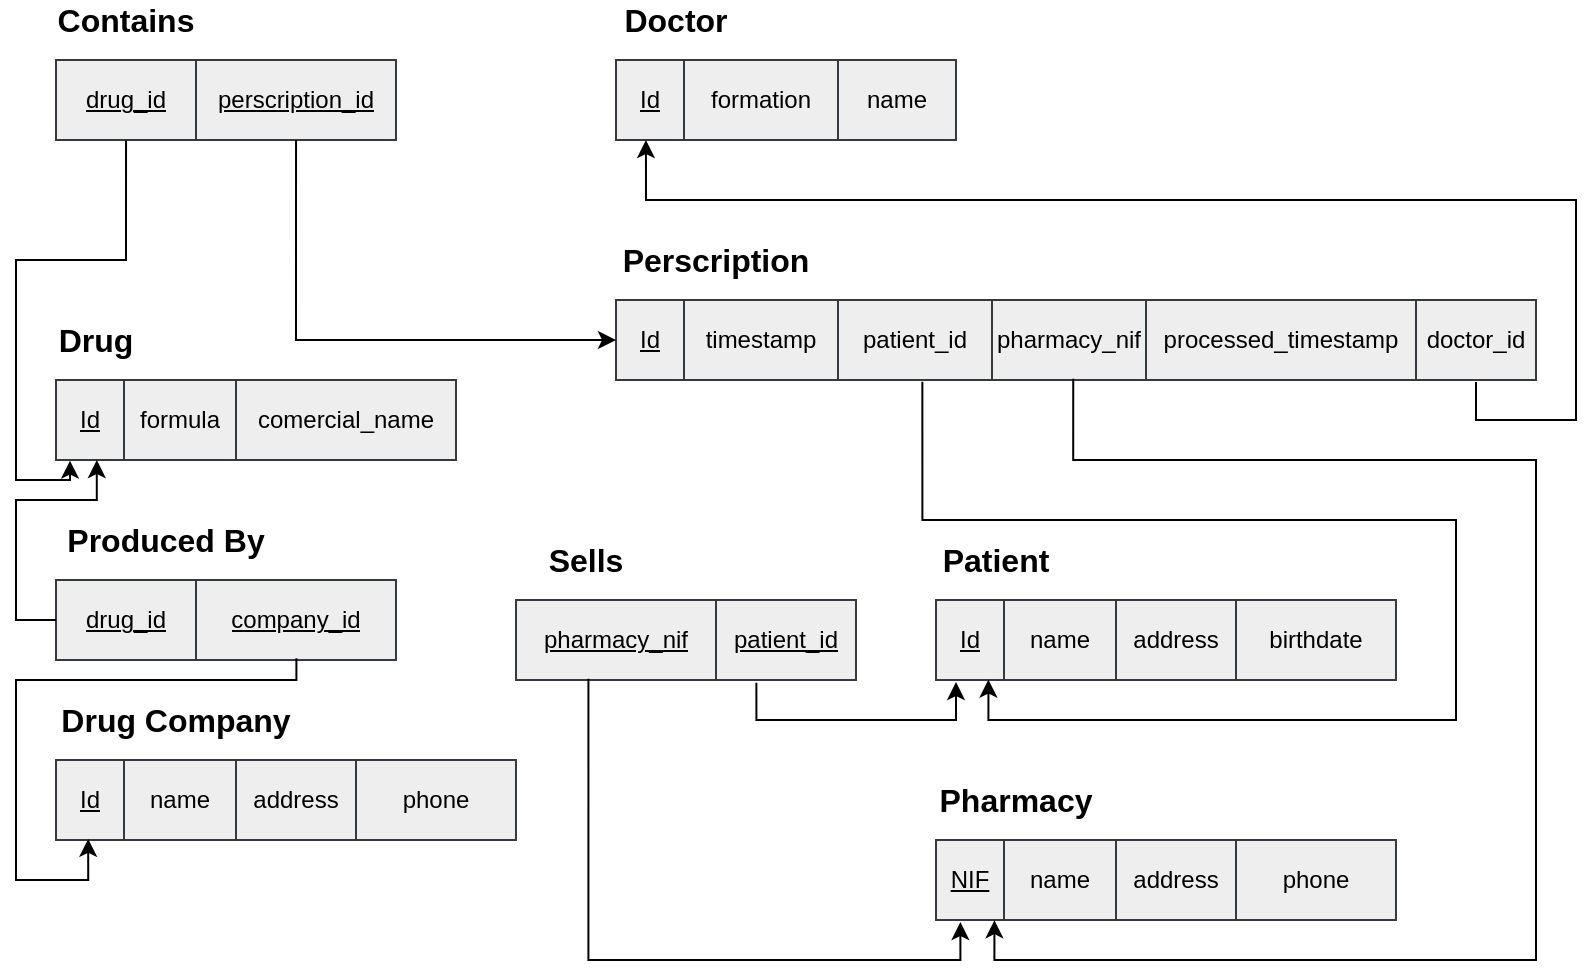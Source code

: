 <mxfile version="14.5.1" type="device"><diagram id="awQnCeHu5diEvYcB-MYF" name="Page-1"><mxGraphModel dx="1086" dy="806" grid="1" gridSize="10" guides="1" tooltips="1" connect="1" arrows="1" fold="1" page="1" pageScale="1" pageWidth="827" pageHeight="600" math="0" shadow="0"><root><mxCell id="0"/><mxCell id="1" parent="0"/><mxCell id="sPOk5662qX4cxHoraNVg-1" value="" style="shape=table;html=1;whiteSpace=wrap;startSize=0;container=1;collapsible=0;childLayout=tableLayout;fillColor=#eeeeee;strokeColor=#36393d;" parent="1" vertex="1"><mxGeometry x="320" y="80" width="170" height="40" as="geometry"/></mxCell><mxCell id="sPOk5662qX4cxHoraNVg-2" value="" style="shape=partialRectangle;html=1;whiteSpace=wrap;collapsible=0;dropTarget=0;pointerEvents=0;fillColor=none;top=0;left=0;bottom=0;right=0;points=[[0,0.5],[1,0.5]];portConstraint=eastwest;" parent="sPOk5662qX4cxHoraNVg-1" vertex="1"><mxGeometry width="170" height="40" as="geometry"/></mxCell><mxCell id="sPOk5662qX4cxHoraNVg-3" value="&lt;u&gt;Id&lt;/u&gt;" style="shape=partialRectangle;html=1;whiteSpace=wrap;connectable=0;fillColor=none;top=0;left=0;bottom=0;right=0;overflow=hidden;" parent="sPOk5662qX4cxHoraNVg-2" vertex="1"><mxGeometry width="34" height="40" as="geometry"/></mxCell><mxCell id="sPOk5662qX4cxHoraNVg-4" value="formation" style="shape=partialRectangle;html=1;whiteSpace=wrap;connectable=0;fillColor=none;top=0;left=0;bottom=0;right=0;overflow=hidden;" parent="sPOk5662qX4cxHoraNVg-2" vertex="1"><mxGeometry x="34" width="77" height="40" as="geometry"/></mxCell><mxCell id="sPOk5662qX4cxHoraNVg-5" value="name" style="shape=partialRectangle;html=1;whiteSpace=wrap;connectable=0;fillColor=none;top=0;left=0;bottom=0;right=0;overflow=hidden;" parent="sPOk5662qX4cxHoraNVg-2" vertex="1"><mxGeometry x="111" width="59" height="40" as="geometry"/></mxCell><mxCell id="sPOk5662qX4cxHoraNVg-6" value="&lt;span style=&quot;font-size: 16px&quot;&gt;&lt;b&gt;Doctor&lt;/b&gt;&lt;/span&gt;" style="text;html=1;strokeColor=none;fillColor=none;align=center;verticalAlign=middle;whiteSpace=wrap;rounded=0;" parent="1" vertex="1"><mxGeometry x="320" y="50" width="60" height="20" as="geometry"/></mxCell><mxCell id="kJ5_Qsa9cfAEKe3kq9mb-2" value="" style="shape=table;html=1;whiteSpace=wrap;startSize=0;container=1;collapsible=0;childLayout=tableLayout;fillColor=#eeeeee;strokeColor=#36393d;" parent="1" vertex="1"><mxGeometry x="320" y="200" width="460" height="40" as="geometry"/></mxCell><mxCell id="kJ5_Qsa9cfAEKe3kq9mb-3" value="" style="shape=partialRectangle;html=1;whiteSpace=wrap;collapsible=0;dropTarget=0;pointerEvents=0;fillColor=none;top=0;left=0;bottom=0;right=0;points=[[0,0.5],[1,0.5]];portConstraint=eastwest;" parent="kJ5_Qsa9cfAEKe3kq9mb-2" vertex="1"><mxGeometry width="460" height="40" as="geometry"/></mxCell><mxCell id="kJ5_Qsa9cfAEKe3kq9mb-4" value="&lt;u&gt;Id&lt;/u&gt;" style="shape=partialRectangle;html=1;whiteSpace=wrap;connectable=0;fillColor=none;top=0;left=0;bottom=0;right=0;overflow=hidden;" parent="kJ5_Qsa9cfAEKe3kq9mb-3" vertex="1"><mxGeometry width="34" height="40" as="geometry"/></mxCell><mxCell id="kJ5_Qsa9cfAEKe3kq9mb-5" value="timestamp" style="shape=partialRectangle;html=1;whiteSpace=wrap;connectable=0;fillColor=none;top=0;left=0;bottom=0;right=0;overflow=hidden;" parent="kJ5_Qsa9cfAEKe3kq9mb-3" vertex="1"><mxGeometry x="34" width="77" height="40" as="geometry"/></mxCell><mxCell id="kJ5_Qsa9cfAEKe3kq9mb-35" value="patient_id" style="shape=partialRectangle;html=1;whiteSpace=wrap;connectable=0;fillColor=none;top=0;left=0;bottom=0;right=0;overflow=hidden;" parent="kJ5_Qsa9cfAEKe3kq9mb-3" vertex="1"><mxGeometry x="111" width="77" height="40" as="geometry"/></mxCell><mxCell id="kJ5_Qsa9cfAEKe3kq9mb-37" value="pharmacy_nif" style="shape=partialRectangle;html=1;whiteSpace=wrap;connectable=0;fillColor=none;top=0;left=0;bottom=0;right=0;overflow=hidden;" parent="kJ5_Qsa9cfAEKe3kq9mb-3" vertex="1"><mxGeometry x="188" width="77" height="40" as="geometry"/></mxCell><mxCell id="kJ5_Qsa9cfAEKe3kq9mb-54" value="&lt;span&gt;processed_timestamp&lt;/span&gt;" style="shape=partialRectangle;html=1;whiteSpace=wrap;connectable=0;fillColor=none;top=0;left=0;bottom=0;right=0;overflow=hidden;" parent="kJ5_Qsa9cfAEKe3kq9mb-3" vertex="1"><mxGeometry x="265" width="135" height="40" as="geometry"/></mxCell><mxCell id="kJ5_Qsa9cfAEKe3kq9mb-55" value="doctor_id" style="shape=partialRectangle;html=1;whiteSpace=wrap;connectable=0;fillColor=none;top=0;left=0;bottom=0;right=0;overflow=hidden;" parent="kJ5_Qsa9cfAEKe3kq9mb-3" vertex="1"><mxGeometry x="400" width="60" height="40" as="geometry"/></mxCell><mxCell id="kJ5_Qsa9cfAEKe3kq9mb-7" value="&lt;span style=&quot;font-size: 16px&quot;&gt;&lt;b&gt;Perscription&lt;/b&gt;&lt;/span&gt;" style="text;html=1;strokeColor=none;fillColor=none;align=center;verticalAlign=middle;whiteSpace=wrap;rounded=0;" parent="1" vertex="1"><mxGeometry x="320" y="170" width="100" height="20" as="geometry"/></mxCell><mxCell id="kJ5_Qsa9cfAEKe3kq9mb-8" value="" style="shape=table;html=1;whiteSpace=wrap;startSize=0;container=1;collapsible=0;childLayout=tableLayout;fillColor=#eeeeee;strokeColor=#36393d;" parent="1" vertex="1"><mxGeometry x="40" y="240" width="200" height="40" as="geometry"/></mxCell><mxCell id="kJ5_Qsa9cfAEKe3kq9mb-9" value="" style="shape=partialRectangle;html=1;whiteSpace=wrap;collapsible=0;dropTarget=0;pointerEvents=0;fillColor=none;top=0;left=0;bottom=0;right=0;points=[[0,0.5],[1,0.5]];portConstraint=eastwest;" parent="kJ5_Qsa9cfAEKe3kq9mb-8" vertex="1"><mxGeometry width="200" height="40" as="geometry"/></mxCell><mxCell id="kJ5_Qsa9cfAEKe3kq9mb-10" value="&lt;u&gt;Id&lt;/u&gt;" style="shape=partialRectangle;html=1;whiteSpace=wrap;connectable=0;fillColor=none;top=0;left=0;bottom=0;right=0;overflow=hidden;" parent="kJ5_Qsa9cfAEKe3kq9mb-9" vertex="1"><mxGeometry width="34" height="40" as="geometry"/></mxCell><mxCell id="kJ5_Qsa9cfAEKe3kq9mb-11" value="formula" style="shape=partialRectangle;html=1;whiteSpace=wrap;connectable=0;fillColor=none;top=0;left=0;bottom=0;right=0;overflow=hidden;" parent="kJ5_Qsa9cfAEKe3kq9mb-9" vertex="1"><mxGeometry x="34" width="56" height="40" as="geometry"/></mxCell><mxCell id="kJ5_Qsa9cfAEKe3kq9mb-13" value="comercial_name" style="shape=partialRectangle;html=1;whiteSpace=wrap;connectable=0;fillColor=none;top=0;left=0;bottom=0;right=0;overflow=hidden;" parent="kJ5_Qsa9cfAEKe3kq9mb-9" vertex="1"><mxGeometry x="90" width="110" height="40" as="geometry"/></mxCell><mxCell id="kJ5_Qsa9cfAEKe3kq9mb-12" value="&lt;span style=&quot;font-size: 16px&quot;&gt;&lt;b&gt;Drug&lt;/b&gt;&lt;/span&gt;" style="text;html=1;strokeColor=none;fillColor=none;align=center;verticalAlign=middle;whiteSpace=wrap;rounded=0;" parent="1" vertex="1"><mxGeometry x="40" y="210" width="40" height="20" as="geometry"/></mxCell><mxCell id="kJ5_Qsa9cfAEKe3kq9mb-14" value="" style="shape=table;html=1;whiteSpace=wrap;startSize=0;container=1;collapsible=0;childLayout=tableLayout;fillColor=#eeeeee;strokeColor=#36393d;" parent="1" vertex="1"><mxGeometry x="40" y="430" width="230" height="40" as="geometry"/></mxCell><mxCell id="kJ5_Qsa9cfAEKe3kq9mb-15" value="" style="shape=partialRectangle;html=1;whiteSpace=wrap;collapsible=0;dropTarget=0;pointerEvents=0;fillColor=none;top=0;left=0;bottom=0;right=0;points=[[0,0.5],[1,0.5]];portConstraint=eastwest;" parent="kJ5_Qsa9cfAEKe3kq9mb-14" vertex="1"><mxGeometry width="230" height="40" as="geometry"/></mxCell><mxCell id="kJ5_Qsa9cfAEKe3kq9mb-16" value="&lt;u&gt;Id&lt;/u&gt;" style="shape=partialRectangle;html=1;whiteSpace=wrap;connectable=0;fillColor=none;top=0;left=0;bottom=0;right=0;overflow=hidden;" parent="kJ5_Qsa9cfAEKe3kq9mb-15" vertex="1"><mxGeometry width="34" height="40" as="geometry"/></mxCell><mxCell id="kJ5_Qsa9cfAEKe3kq9mb-17" value="name" style="shape=partialRectangle;html=1;whiteSpace=wrap;connectable=0;fillColor=none;top=0;left=0;bottom=0;right=0;overflow=hidden;" parent="kJ5_Qsa9cfAEKe3kq9mb-15" vertex="1"><mxGeometry x="34" width="56" height="40" as="geometry"/></mxCell><mxCell id="kJ5_Qsa9cfAEKe3kq9mb-18" value="address" style="shape=partialRectangle;html=1;whiteSpace=wrap;connectable=0;fillColor=none;top=0;left=0;bottom=0;right=0;overflow=hidden;" parent="kJ5_Qsa9cfAEKe3kq9mb-15" vertex="1"><mxGeometry x="90" width="60" height="40" as="geometry"/></mxCell><mxCell id="kJ5_Qsa9cfAEKe3kq9mb-20" value="phone" style="shape=partialRectangle;html=1;whiteSpace=wrap;connectable=0;fillColor=none;top=0;left=0;bottom=0;right=0;overflow=hidden;" parent="kJ5_Qsa9cfAEKe3kq9mb-15" vertex="1"><mxGeometry x="150" width="80" height="40" as="geometry"/></mxCell><mxCell id="kJ5_Qsa9cfAEKe3kq9mb-19" value="&lt;span style=&quot;font-size: 16px&quot;&gt;&lt;b&gt;Drug Company&lt;/b&gt;&lt;/span&gt;" style="text;html=1;strokeColor=none;fillColor=none;align=center;verticalAlign=middle;whiteSpace=wrap;rounded=0;" parent="1" vertex="1"><mxGeometry x="40" y="400" width="120" height="20" as="geometry"/></mxCell><mxCell id="kJ5_Qsa9cfAEKe3kq9mb-21" value="" style="shape=table;html=1;whiteSpace=wrap;startSize=0;container=1;collapsible=0;childLayout=tableLayout;fillColor=#eeeeee;strokeColor=#36393d;" parent="1" vertex="1"><mxGeometry x="480" y="470" width="230" height="40" as="geometry"/></mxCell><mxCell id="kJ5_Qsa9cfAEKe3kq9mb-22" value="" style="shape=partialRectangle;html=1;whiteSpace=wrap;collapsible=0;dropTarget=0;pointerEvents=0;fillColor=none;top=0;left=0;bottom=0;right=0;points=[[0,0.5],[1,0.5]];portConstraint=eastwest;" parent="kJ5_Qsa9cfAEKe3kq9mb-21" vertex="1"><mxGeometry width="230" height="40" as="geometry"/></mxCell><mxCell id="kJ5_Qsa9cfAEKe3kq9mb-23" value="&lt;u&gt;NIF&lt;/u&gt;" style="shape=partialRectangle;html=1;whiteSpace=wrap;connectable=0;fillColor=none;top=0;left=0;bottom=0;right=0;overflow=hidden;" parent="kJ5_Qsa9cfAEKe3kq9mb-22" vertex="1"><mxGeometry width="34" height="40" as="geometry"/></mxCell><mxCell id="kJ5_Qsa9cfAEKe3kq9mb-24" value="name" style="shape=partialRectangle;html=1;whiteSpace=wrap;connectable=0;fillColor=none;top=0;left=0;bottom=0;right=0;overflow=hidden;" parent="kJ5_Qsa9cfAEKe3kq9mb-22" vertex="1"><mxGeometry x="34" width="56" height="40" as="geometry"/></mxCell><mxCell id="kJ5_Qsa9cfAEKe3kq9mb-25" value="address" style="shape=partialRectangle;html=1;whiteSpace=wrap;connectable=0;fillColor=none;top=0;left=0;bottom=0;right=0;overflow=hidden;" parent="kJ5_Qsa9cfAEKe3kq9mb-22" vertex="1"><mxGeometry x="90" width="60" height="40" as="geometry"/></mxCell><mxCell id="kJ5_Qsa9cfAEKe3kq9mb-26" value="phone" style="shape=partialRectangle;html=1;whiteSpace=wrap;connectable=0;fillColor=none;top=0;left=0;bottom=0;right=0;overflow=hidden;" parent="kJ5_Qsa9cfAEKe3kq9mb-22" vertex="1"><mxGeometry x="150" width="80" height="40" as="geometry"/></mxCell><mxCell id="kJ5_Qsa9cfAEKe3kq9mb-27" value="&lt;span style=&quot;font-size: 16px&quot;&gt;&lt;b&gt;Pharmacy&lt;/b&gt;&lt;/span&gt;" style="text;html=1;strokeColor=none;fillColor=none;align=center;verticalAlign=middle;whiteSpace=wrap;rounded=0;" parent="1" vertex="1"><mxGeometry x="480" y="440" width="80" height="20" as="geometry"/></mxCell><mxCell id="kJ5_Qsa9cfAEKe3kq9mb-28" value="" style="shape=table;html=1;whiteSpace=wrap;startSize=0;container=1;collapsible=0;childLayout=tableLayout;fillColor=#eeeeee;strokeColor=#36393d;" parent="1" vertex="1"><mxGeometry x="480" y="350" width="230" height="40" as="geometry"/></mxCell><mxCell id="kJ5_Qsa9cfAEKe3kq9mb-29" value="" style="shape=partialRectangle;html=1;whiteSpace=wrap;collapsible=0;dropTarget=0;pointerEvents=0;fillColor=none;top=0;left=0;bottom=0;right=0;points=[[0,0.5],[1,0.5]];portConstraint=eastwest;" parent="kJ5_Qsa9cfAEKe3kq9mb-28" vertex="1"><mxGeometry width="230" height="40" as="geometry"/></mxCell><mxCell id="kJ5_Qsa9cfAEKe3kq9mb-30" value="&lt;u&gt;Id&lt;/u&gt;" style="shape=partialRectangle;html=1;whiteSpace=wrap;connectable=0;fillColor=none;top=0;left=0;bottom=0;right=0;overflow=hidden;" parent="kJ5_Qsa9cfAEKe3kq9mb-29" vertex="1"><mxGeometry width="34" height="40" as="geometry"/></mxCell><mxCell id="kJ5_Qsa9cfAEKe3kq9mb-31" value="name" style="shape=partialRectangle;html=1;whiteSpace=wrap;connectable=0;fillColor=none;top=0;left=0;bottom=0;right=0;overflow=hidden;" parent="kJ5_Qsa9cfAEKe3kq9mb-29" vertex="1"><mxGeometry x="34" width="56" height="40" as="geometry"/></mxCell><mxCell id="kJ5_Qsa9cfAEKe3kq9mb-32" value="address" style="shape=partialRectangle;html=1;whiteSpace=wrap;connectable=0;fillColor=none;top=0;left=0;bottom=0;right=0;overflow=hidden;" parent="kJ5_Qsa9cfAEKe3kq9mb-29" vertex="1"><mxGeometry x="90" width="60" height="40" as="geometry"/></mxCell><mxCell id="kJ5_Qsa9cfAEKe3kq9mb-33" value="birthdate" style="shape=partialRectangle;html=1;whiteSpace=wrap;connectable=0;fillColor=none;top=0;left=0;bottom=0;right=0;overflow=hidden;" parent="kJ5_Qsa9cfAEKe3kq9mb-29" vertex="1"><mxGeometry x="150" width="80" height="40" as="geometry"/></mxCell><mxCell id="kJ5_Qsa9cfAEKe3kq9mb-34" value="&lt;span style=&quot;font-size: 16px&quot;&gt;&lt;b&gt;Patient&lt;/b&gt;&lt;/span&gt;" style="text;html=1;strokeColor=none;fillColor=none;align=center;verticalAlign=middle;whiteSpace=wrap;rounded=0;" parent="1" vertex="1"><mxGeometry x="480" y="320" width="60" height="20" as="geometry"/></mxCell><mxCell id="kJ5_Qsa9cfAEKe3kq9mb-36" style="edgeStyle=orthogonalEdgeStyle;rounded=0;orthogonalLoop=1;jettySize=auto;html=1;exitX=0.088;exitY=1;exitDx=0;exitDy=0;exitPerimeter=0;entryX=0.088;entryY=1;entryDx=0;entryDy=0;entryPerimeter=0;" parent="1" edge="1" target="sPOk5662qX4cxHoraNVg-2"><mxGeometry relative="1" as="geometry"><Array as="points"><mxPoint x="750" y="241"/><mxPoint x="750" y="260"/><mxPoint x="800" y="260"/><mxPoint x="800" y="150"/><mxPoint x="335" y="150"/></Array><mxPoint x="750" y="241" as="sourcePoint"/></mxGeometry></mxCell><mxCell id="kJ5_Qsa9cfAEKe3kq9mb-39" value="" style="shape=table;html=1;whiteSpace=wrap;startSize=0;container=1;collapsible=0;childLayout=tableLayout;fillColor=#eeeeee;strokeColor=#36393d;" parent="1" vertex="1"><mxGeometry x="40" y="80" width="170" height="40" as="geometry"/></mxCell><mxCell id="kJ5_Qsa9cfAEKe3kq9mb-40" value="" style="shape=partialRectangle;html=1;whiteSpace=wrap;collapsible=0;dropTarget=0;pointerEvents=0;fillColor=none;top=0;left=0;bottom=0;right=0;points=[[0,0.5],[1,0.5]];portConstraint=eastwest;" parent="kJ5_Qsa9cfAEKe3kq9mb-39" vertex="1"><mxGeometry width="170" height="40" as="geometry"/></mxCell><mxCell id="kJ5_Qsa9cfAEKe3kq9mb-41" value="&lt;u&gt;drug_id&lt;/u&gt;" style="shape=partialRectangle;html=1;whiteSpace=wrap;connectable=0;fillColor=none;top=0;left=0;bottom=0;right=0;overflow=hidden;" parent="kJ5_Qsa9cfAEKe3kq9mb-40" vertex="1"><mxGeometry width="70" height="40" as="geometry"/></mxCell><mxCell id="kJ5_Qsa9cfAEKe3kq9mb-42" value="&lt;u&gt;perscription_id&lt;/u&gt;" style="shape=partialRectangle;html=1;whiteSpace=wrap;connectable=0;fillColor=none;top=0;left=0;bottom=0;right=0;overflow=hidden;" parent="kJ5_Qsa9cfAEKe3kq9mb-40" vertex="1"><mxGeometry x="70" width="100" height="40" as="geometry"/></mxCell><mxCell id="kJ5_Qsa9cfAEKe3kq9mb-44" value="&lt;span style=&quot;font-size: 16px&quot;&gt;&lt;b&gt;Contains&lt;/b&gt;&lt;/span&gt;" style="text;html=1;strokeColor=none;fillColor=none;align=center;verticalAlign=middle;whiteSpace=wrap;rounded=0;" parent="1" vertex="1"><mxGeometry x="40" y="50" width="70" height="20" as="geometry"/></mxCell><mxCell id="kJ5_Qsa9cfAEKe3kq9mb-47" value="" style="shape=table;html=1;whiteSpace=wrap;startSize=0;container=1;collapsible=0;childLayout=tableLayout;fillColor=#eeeeee;strokeColor=#36393d;" parent="1" vertex="1"><mxGeometry x="40" y="340" width="170" height="40" as="geometry"/></mxCell><mxCell id="kJ5_Qsa9cfAEKe3kq9mb-48" value="" style="shape=partialRectangle;html=1;whiteSpace=wrap;collapsible=0;dropTarget=0;pointerEvents=0;fillColor=none;top=0;left=0;bottom=0;right=0;points=[[0,0.5],[1,0.5]];portConstraint=eastwest;" parent="kJ5_Qsa9cfAEKe3kq9mb-47" vertex="1"><mxGeometry width="170" height="40" as="geometry"/></mxCell><mxCell id="kJ5_Qsa9cfAEKe3kq9mb-49" value="&lt;u&gt;drug_id&lt;/u&gt;" style="shape=partialRectangle;html=1;whiteSpace=wrap;connectable=0;fillColor=none;top=0;left=0;bottom=0;right=0;overflow=hidden;" parent="kJ5_Qsa9cfAEKe3kq9mb-48" vertex="1"><mxGeometry width="70" height="40" as="geometry"/></mxCell><mxCell id="kJ5_Qsa9cfAEKe3kq9mb-50" value="&lt;u&gt;company_id&lt;/u&gt;" style="shape=partialRectangle;html=1;whiteSpace=wrap;connectable=0;fillColor=none;top=0;left=0;bottom=0;right=0;overflow=hidden;" parent="kJ5_Qsa9cfAEKe3kq9mb-48" vertex="1"><mxGeometry x="70" width="100" height="40" as="geometry"/></mxCell><mxCell id="kJ5_Qsa9cfAEKe3kq9mb-51" value="&lt;span style=&quot;font-size: 16px&quot;&gt;&lt;b&gt;Produced By&lt;/b&gt;&lt;/span&gt;" style="text;html=1;strokeColor=none;fillColor=none;align=center;verticalAlign=middle;whiteSpace=wrap;rounded=0;" parent="1" vertex="1"><mxGeometry x="40" y="310" width="110" height="20" as="geometry"/></mxCell><mxCell id="kJ5_Qsa9cfAEKe3kq9mb-57" value="" style="shape=table;html=1;whiteSpace=wrap;startSize=0;container=1;collapsible=0;childLayout=tableLayout;fillColor=#eeeeee;strokeColor=#36393d;" parent="1" vertex="1"><mxGeometry x="270" y="350" width="170" height="40" as="geometry"/></mxCell><mxCell id="kJ5_Qsa9cfAEKe3kq9mb-58" value="" style="shape=partialRectangle;html=1;whiteSpace=wrap;collapsible=0;dropTarget=0;pointerEvents=0;fillColor=none;top=0;left=0;bottom=0;right=0;points=[[0,0.5],[1,0.5]];portConstraint=eastwest;" parent="kJ5_Qsa9cfAEKe3kq9mb-57" vertex="1"><mxGeometry width="170" height="40" as="geometry"/></mxCell><mxCell id="kJ5_Qsa9cfAEKe3kq9mb-59" value="&lt;u&gt;pharmacy_nif&lt;/u&gt;" style="shape=partialRectangle;html=1;whiteSpace=wrap;connectable=0;fillColor=none;top=0;left=0;bottom=0;right=0;overflow=hidden;" parent="kJ5_Qsa9cfAEKe3kq9mb-58" vertex="1"><mxGeometry width="100" height="40" as="geometry"/></mxCell><mxCell id="kJ5_Qsa9cfAEKe3kq9mb-60" value="&lt;u&gt;patient_id&lt;/u&gt;" style="shape=partialRectangle;html=1;whiteSpace=wrap;connectable=0;fillColor=none;top=0;left=0;bottom=0;right=0;overflow=hidden;" parent="kJ5_Qsa9cfAEKe3kq9mb-58" vertex="1"><mxGeometry x="100" width="70" height="40" as="geometry"/></mxCell><mxCell id="kJ5_Qsa9cfAEKe3kq9mb-63" style="edgeStyle=orthogonalEdgeStyle;rounded=0;orthogonalLoop=1;jettySize=auto;html=1;entryX=0.707;entryY=1.035;entryDx=0;entryDy=0;entryPerimeter=0;exitX=0.707;exitY=1.035;exitDx=0;exitDy=0;exitPerimeter=0;" parent="kJ5_Qsa9cfAEKe3kq9mb-57" edge="1" source="kJ5_Qsa9cfAEKe3kq9mb-58"><mxGeometry relative="1" as="geometry"><Array as="points"><mxPoint x="120" y="60"/><mxPoint x="220" y="60"/></Array><mxPoint x="220" y="41" as="targetPoint"/></mxGeometry></mxCell><mxCell id="kJ5_Qsa9cfAEKe3kq9mb-61" value="&lt;span style=&quot;font-size: 16px&quot;&gt;&lt;b&gt;Sells&lt;/b&gt;&lt;/span&gt;" style="text;html=1;strokeColor=none;fillColor=none;align=center;verticalAlign=middle;whiteSpace=wrap;rounded=0;" parent="1" vertex="1"><mxGeometry x="270" y="320" width="70" height="20" as="geometry"/></mxCell><mxCell id="kJ5_Qsa9cfAEKe3kq9mb-38" style="edgeStyle=orthogonalEdgeStyle;rounded=0;orthogonalLoop=1;jettySize=auto;html=1;exitX=0.333;exitY=1.021;exitDx=0;exitDy=0;exitPerimeter=0;entryX=0.114;entryY=0.995;entryDx=0;entryDy=0;entryPerimeter=0;" parent="1" source="kJ5_Qsa9cfAEKe3kq9mb-3" target="kJ5_Qsa9cfAEKe3kq9mb-29" edge="1"><mxGeometry relative="1" as="geometry"><Array as="points"><mxPoint x="473" y="310"/><mxPoint x="740" y="310"/><mxPoint x="740" y="410"/><mxPoint x="506" y="410"/></Array><mxPoint x="610" y="280" as="sourcePoint"/></mxGeometry></mxCell><mxCell id="kJ5_Qsa9cfAEKe3kq9mb-45" style="edgeStyle=orthogonalEdgeStyle;rounded=0;orthogonalLoop=1;jettySize=auto;html=1;exitX=0.706;exitY=1;exitDx=0;exitDy=0;entryX=0;entryY=0.5;entryDx=0;entryDy=0;exitPerimeter=0;" parent="1" source="kJ5_Qsa9cfAEKe3kq9mb-40" target="kJ5_Qsa9cfAEKe3kq9mb-3" edge="1"><mxGeometry relative="1" as="geometry"/></mxCell><mxCell id="kJ5_Qsa9cfAEKe3kq9mb-46" style="edgeStyle=orthogonalEdgeStyle;rounded=0;orthogonalLoop=1;jettySize=auto;html=1;exitX=0.206;exitY=1.007;exitDx=0;exitDy=0;entryX=0.035;entryY=1.008;entryDx=0;entryDy=0;entryPerimeter=0;exitPerimeter=0;" parent="1" source="kJ5_Qsa9cfAEKe3kq9mb-40" target="kJ5_Qsa9cfAEKe3kq9mb-9" edge="1"><mxGeometry relative="1" as="geometry"><Array as="points"><mxPoint x="75" y="180"/><mxPoint x="20" y="180"/><mxPoint x="20" y="290"/><mxPoint x="47" y="290"/></Array></mxGeometry></mxCell><mxCell id="kJ5_Qsa9cfAEKe3kq9mb-52" style="edgeStyle=orthogonalEdgeStyle;rounded=0;orthogonalLoop=1;jettySize=auto;html=1;entryX=0.102;entryY=1;entryDx=0;entryDy=0;entryPerimeter=0;" parent="1" source="kJ5_Qsa9cfAEKe3kq9mb-48" target="kJ5_Qsa9cfAEKe3kq9mb-9" edge="1"><mxGeometry relative="1" as="geometry"><Array as="points"><mxPoint x="20" y="360"/><mxPoint x="20" y="300"/><mxPoint x="60" y="300"/></Array></mxGeometry></mxCell><mxCell id="kJ5_Qsa9cfAEKe3kq9mb-53" style="edgeStyle=orthogonalEdgeStyle;rounded=0;orthogonalLoop=1;jettySize=auto;html=1;exitX=0.707;exitY=0.979;exitDx=0;exitDy=0;entryX=0.07;entryY=0.986;entryDx=0;entryDy=0;entryPerimeter=0;exitPerimeter=0;" parent="1" source="kJ5_Qsa9cfAEKe3kq9mb-48" target="kJ5_Qsa9cfAEKe3kq9mb-15" edge="1"><mxGeometry relative="1" as="geometry"><Array as="points"><mxPoint x="160" y="390"/><mxPoint x="20" y="390"/><mxPoint x="20" y="490"/><mxPoint x="56" y="490"/></Array></mxGeometry></mxCell><mxCell id="kJ5_Qsa9cfAEKe3kq9mb-56" style="edgeStyle=orthogonalEdgeStyle;rounded=0;orthogonalLoop=1;jettySize=auto;html=1;exitX=0.497;exitY=0.983;exitDx=0;exitDy=0;entryX=0.127;entryY=1.003;entryDx=0;entryDy=0;entryPerimeter=0;exitPerimeter=0;" parent="1" source="kJ5_Qsa9cfAEKe3kq9mb-3" target="kJ5_Qsa9cfAEKe3kq9mb-22" edge="1"><mxGeometry relative="1" as="geometry"><Array as="points"><mxPoint x="549" y="280"/><mxPoint x="780" y="280"/><mxPoint x="780" y="530"/><mxPoint x="509" y="530"/></Array><mxPoint x="677.58" y="280.6" as="sourcePoint"/></mxGeometry></mxCell><mxCell id="kJ5_Qsa9cfAEKe3kq9mb-62" style="edgeStyle=orthogonalEdgeStyle;rounded=0;orthogonalLoop=1;jettySize=auto;html=1;exitX=0.213;exitY=0.985;exitDx=0;exitDy=0;entryX=0.053;entryY=1.025;entryDx=0;entryDy=0;entryPerimeter=0;exitPerimeter=0;" parent="1" source="kJ5_Qsa9cfAEKe3kq9mb-58" target="kJ5_Qsa9cfAEKe3kq9mb-22" edge="1"><mxGeometry relative="1" as="geometry"><Array as="points"><mxPoint x="306" y="530"/><mxPoint x="492" y="530"/></Array><mxPoint x="400" y="470" as="sourcePoint"/></mxGeometry></mxCell></root></mxGraphModel></diagram></mxfile>